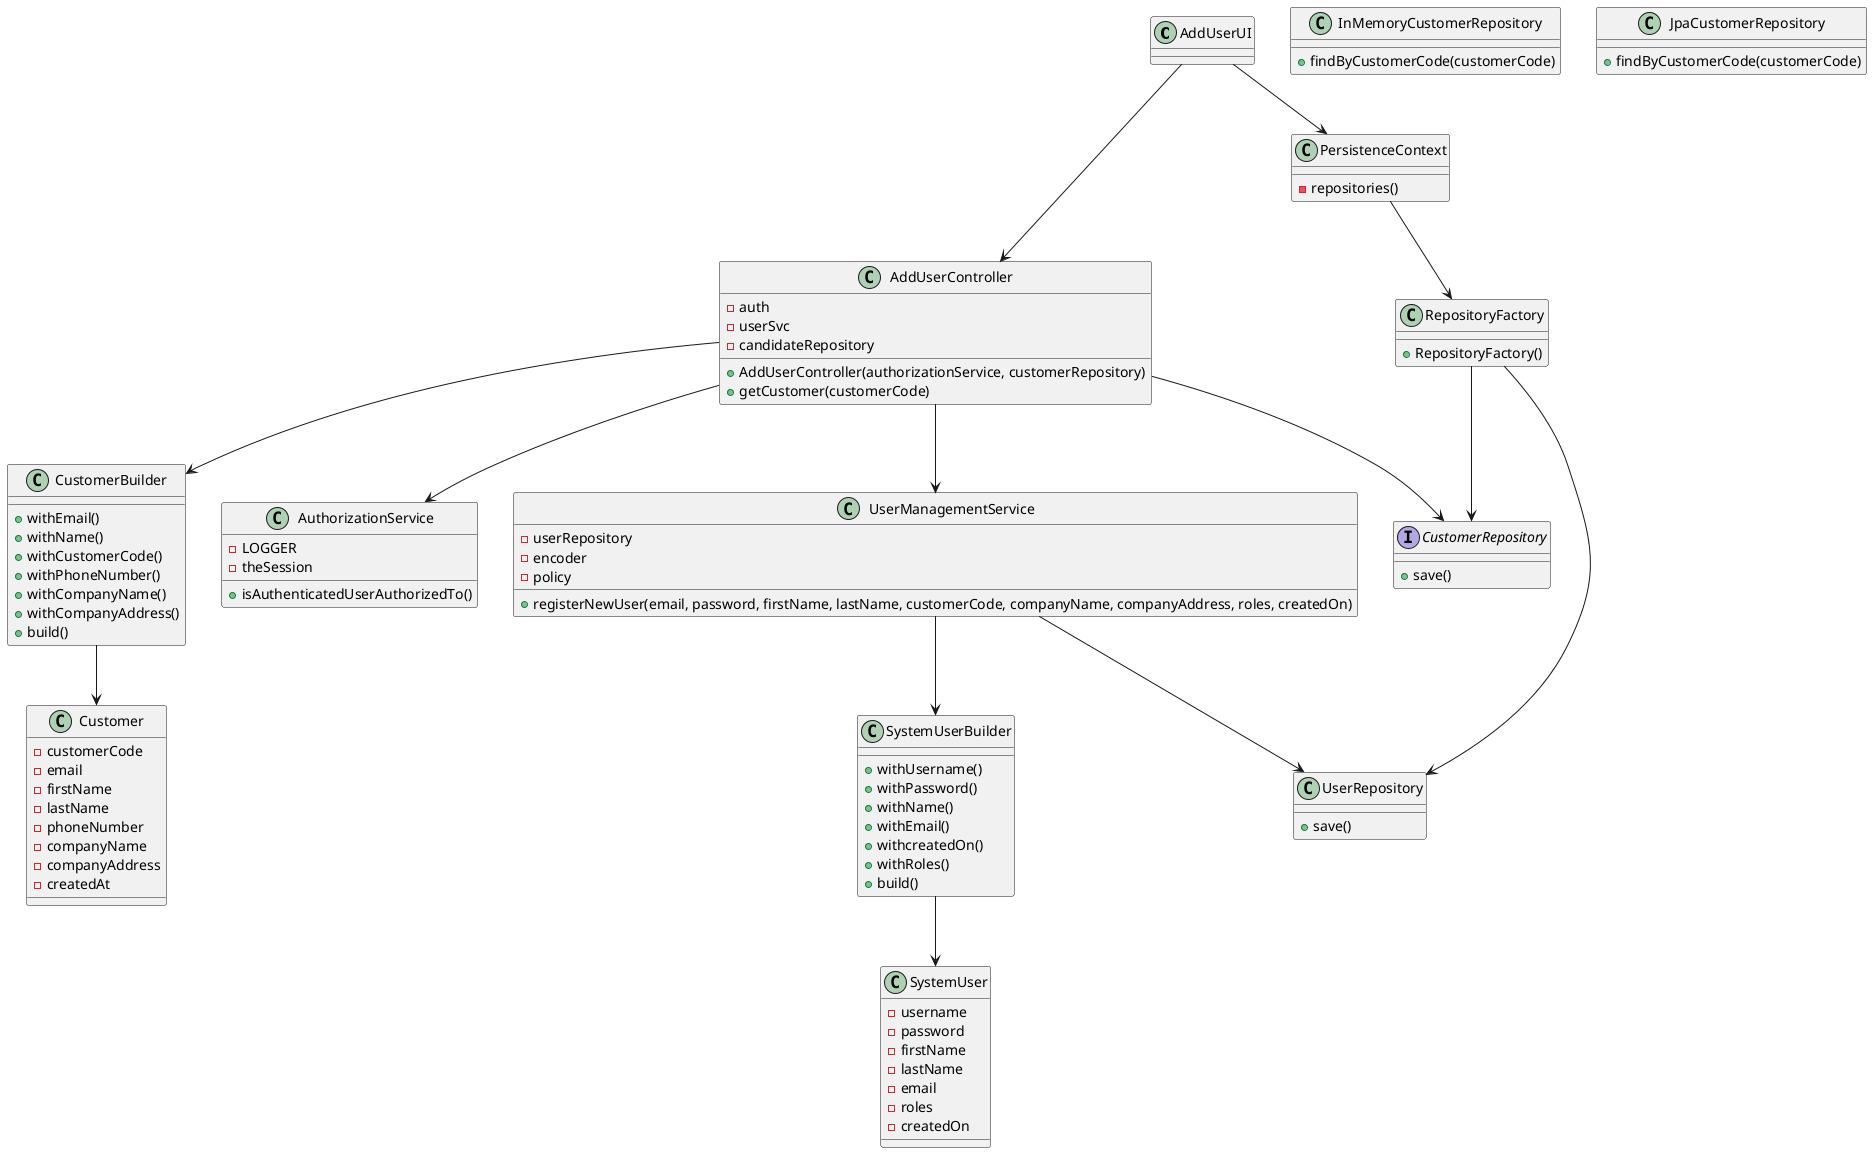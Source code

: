 @startuml US1000_CD

class AddUserUI {

}

class AddUserController {
- auth
- userSvc
- candidateRepository
+ AddUserController(authorizationService, customerRepository)
+getCustomer(customerCode)
}

class AuthorizationService {
- LOGGER
- theSession
+isAuthenticatedUserAuthorizedTo()
}

class Customer {
 - customerCode
 - email
 - firstName
 - lastName
 - phoneNumber
 - companyName
 - companyAddress
 - createdAt

}


class UserManagementService {
- userRepository
- encoder
- policy
+registerNewUser(email, password, firstName, lastName, customerCode, companyName, companyAddress, roles, createdOn)
}




class CustomerBuilder {
+withEmail()
+withName()
+withCustomerCode()
+withPhoneNumber()
+withCompanyName()
+withCompanyAddress()
+build()

}

class RepositoryFactory {
  + RepositoryFactory()
}


class PersistenceContext {
  - repositories()
}


interface CustomerRepository {
+ save()
}

class InMemoryCustomerRepository {
+ findByCustomerCode(customerCode)
}

class JpaCustomerRepository {
+ findByCustomerCode(customerCode)
}
 class SystemUserBuilder {
 +withUsername()
    + withPassword()
    + withName()
    + withEmail()
    + withcreatedOn()
    + withRoles()
    + build()
 }

 class SystemUser {
 - username
    - password
    -firstName
    - lastName
    - email
    - roles
    - createdOn
 }
 class UserRepository {
+save()
 }

AddUserController --> AuthorizationService
AddUserController --> UserManagementService
UserManagementService --> SystemUserBuilder
SystemUserBuilder --> SystemUser
RepositoryFactory ---> UserRepository
UserManagementService --> UserRepository
PersistenceContext --> RepositoryFactory

RepositoryFactory --> CustomerRepository


AddUserController --> CustomerRepository

AddUserController --> CustomerBuilder
CustomerBuilder --> Customer


AddUserUI --> PersistenceContext
AddUserUI --> AddUserController

@enduml

